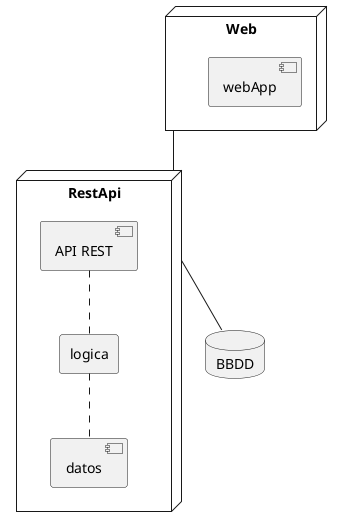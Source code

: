 @startuml Test Diagram
Node Web{
    component webApp

}
Node RestApi{
component api as "API REST"
agent logica
component datos

api .down. logica
logica .down. datos
}
database BBDD

Web -- RestApi
BBDD -up- RestApi
